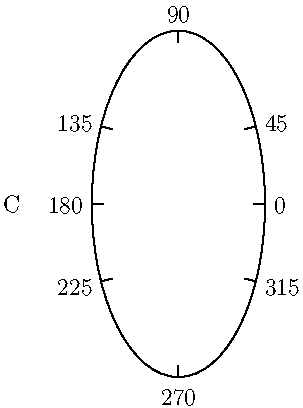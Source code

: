 import graph;
size(0,200);

path g=ellipse((0,0),1,2);

scale(true);

axis(Label("C",align=10W),g,LeftTicks(endlabel=false,8,end=false),
     ticklocate(0,360,new real(real v) {
         path h=(0,0)--max(abs(max(g)),abs(min(g)))*dir(v);
         return intersect(g,h)[0];}));


